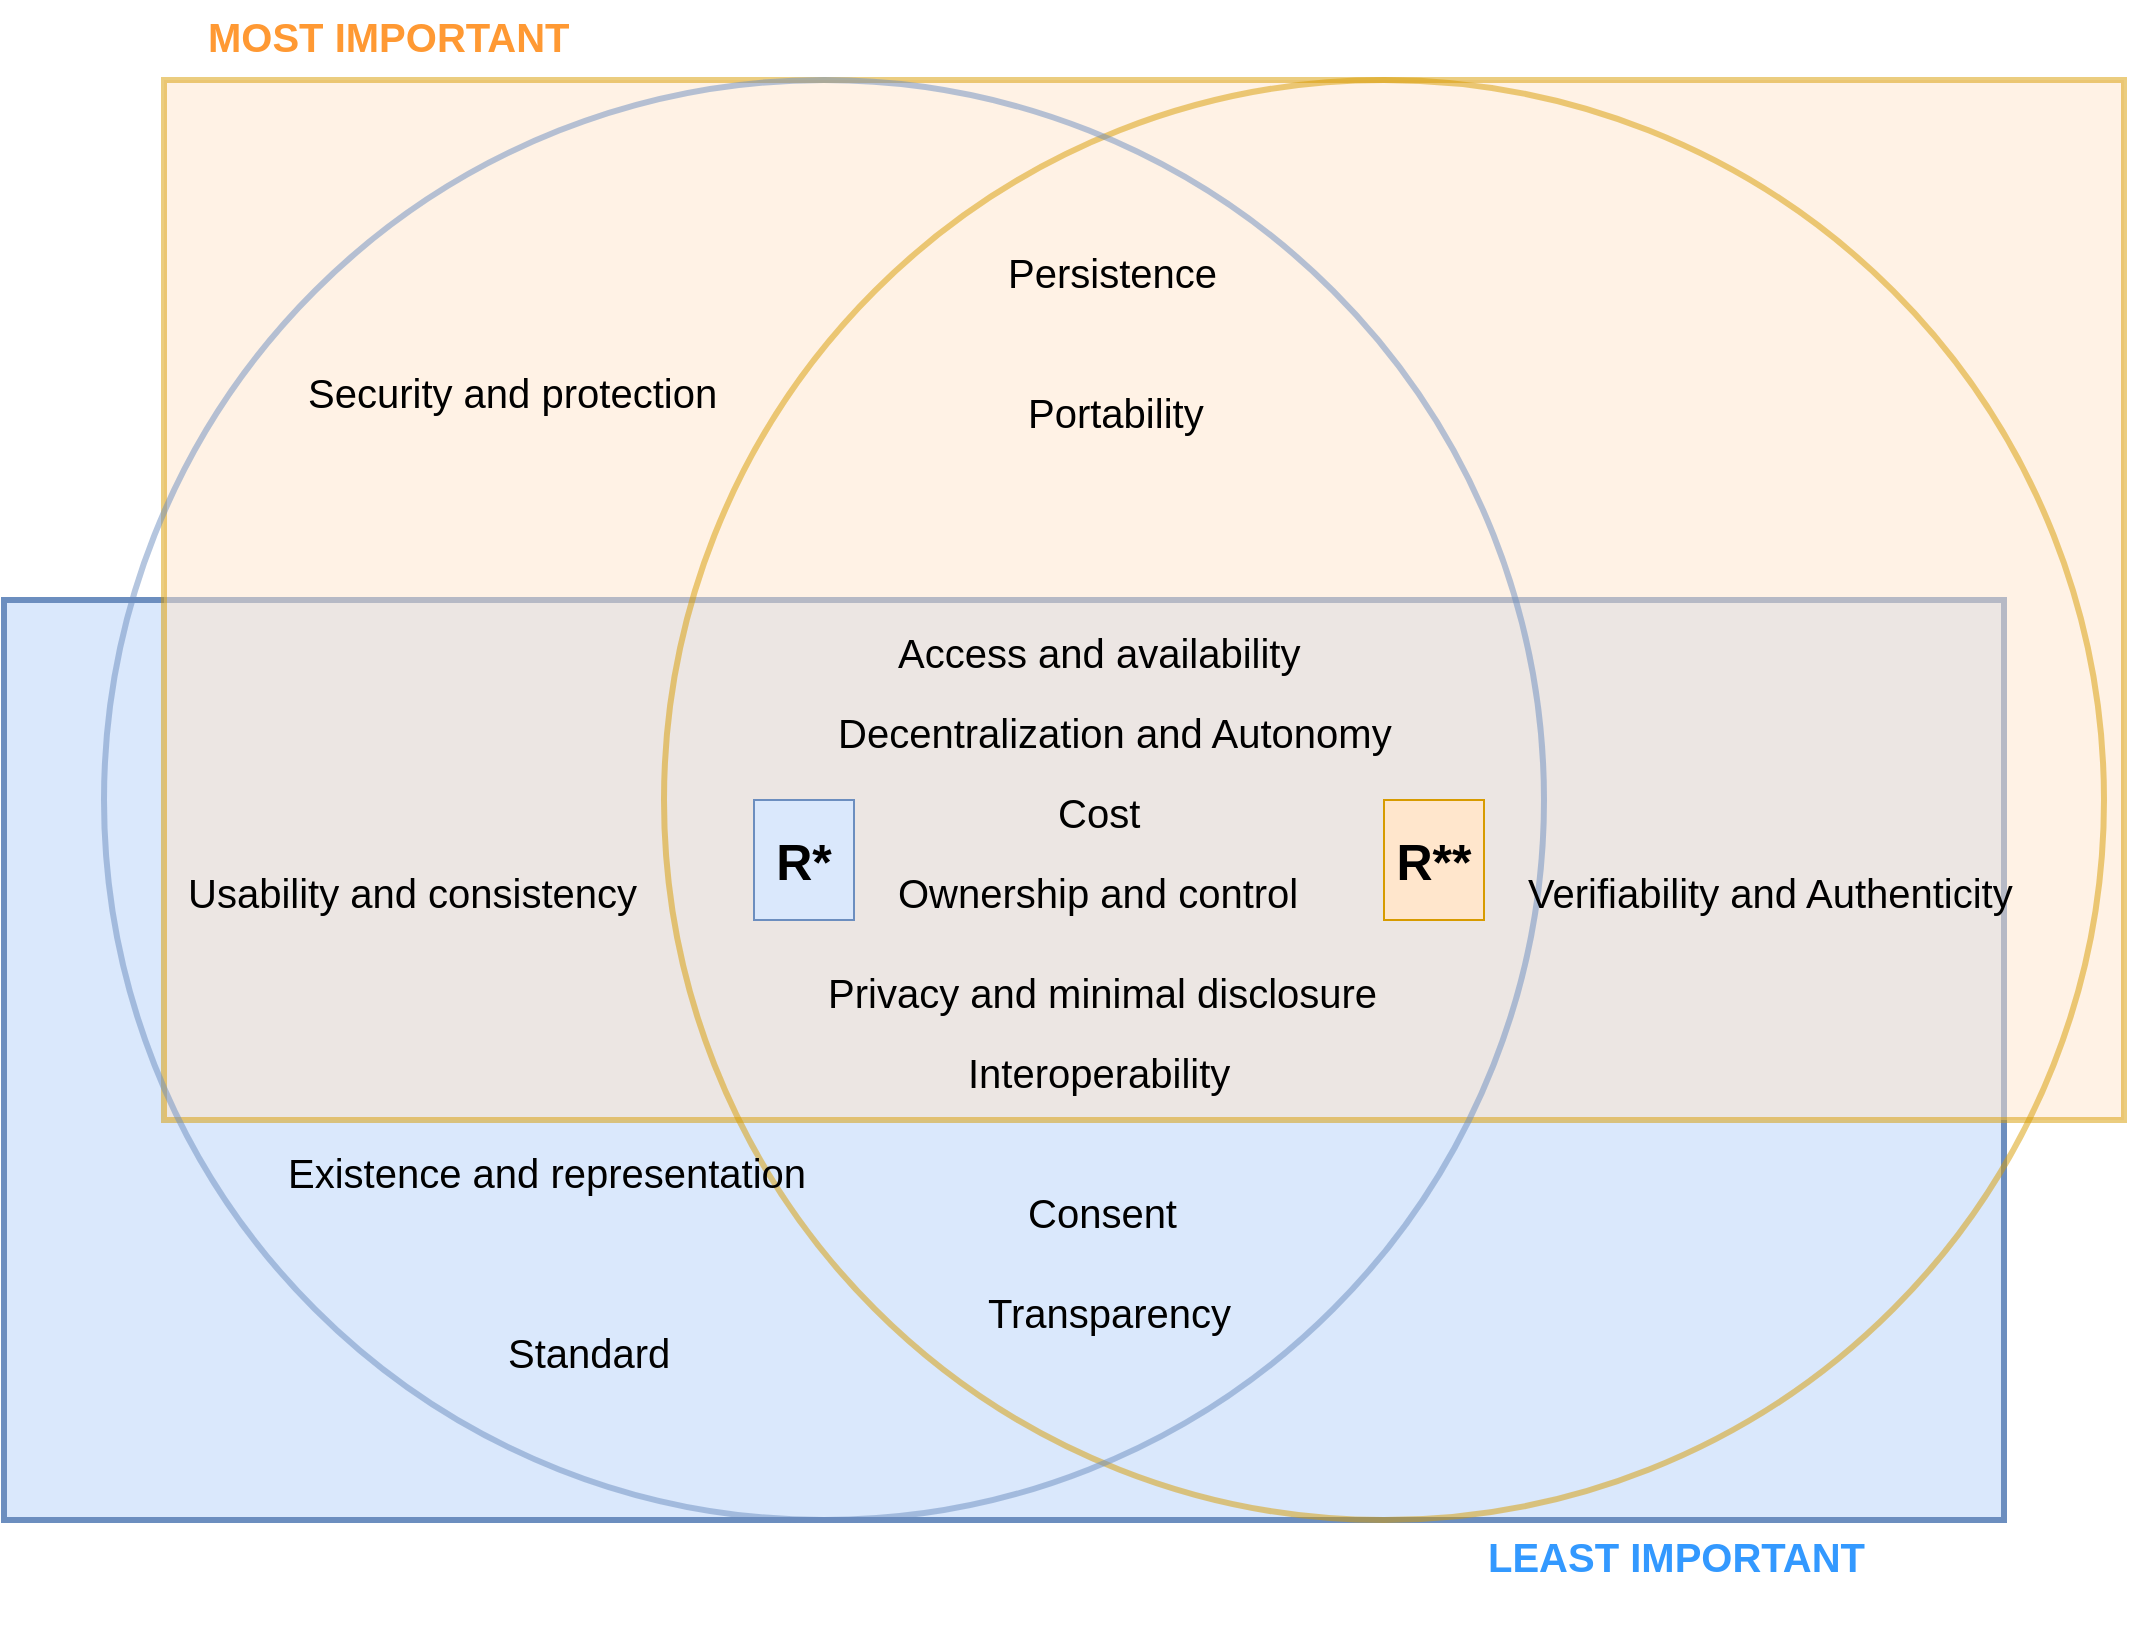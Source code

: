 <mxfile version="26.0.16">
  <diagram name="Page-1" id="dL-Z2z13uD8_r4Ht-EaJ">
    <mxGraphModel dx="1138" dy="1100" grid="1" gridSize="10" guides="1" tooltips="1" connect="1" arrows="1" fold="1" page="1" pageScale="1" pageWidth="850" pageHeight="1100" math="0" shadow="0">
      <root>
        <mxCell id="0" />
        <mxCell id="1" parent="0" />
        <mxCell id="weFOgzEomuFqTalq-CIN-23" value="" style="rounded=1;whiteSpace=wrap;html=1;arcSize=0;fillColor=#dae8fc;strokeColor=#6c8ebf;strokeWidth=3;" parent="1" vertex="1">
          <mxGeometry x="1300" y="300" width="1000" height="460" as="geometry" />
        </mxCell>
        <mxCell id="weFOgzEomuFqTalq-CIN-17" value="" style="rounded=1;whiteSpace=wrap;html=1;arcSize=0;fillColor=#ffe6cc;strokeColor=#d79b00;opacity=50;strokeWidth=3;" parent="1" vertex="1">
          <mxGeometry x="1380" y="40" width="980" height="520" as="geometry" />
        </mxCell>
        <mxCell id="p5wpbvVo-7ASiSJvdWDM-4" value="" style="ellipse;whiteSpace=wrap;html=1;aspect=fixed;opacity=50;strokeWidth=3;fillColor=none;strokeColor=#d79b00;" parent="1" vertex="1">
          <mxGeometry x="1630" y="40" width="720" height="720" as="geometry" />
        </mxCell>
        <mxCell id="weFOgzEomuFqTalq-CIN-3" value="&lt;div style=&quot;line-height: 200%;&quot; align=&quot;right&quot;&gt;&lt;font style=&quot;font-size: 20px; line-height: 200%;&quot;&gt;Ownership and control&lt;/font&gt;&lt;/div&gt;" style="text;whiteSpace=wrap;html=1;" parent="1" vertex="1">
          <mxGeometry x="1745" y="420" width="230" height="60" as="geometry" />
        </mxCell>
        <mxCell id="weFOgzEomuFqTalq-CIN-4" value="&lt;div style=&quot;line-height: 200%;&quot; align=&quot;right&quot;&gt;&lt;font style=&quot;font-size: 20px; line-height: 200%;&quot;&gt;Access and availability&lt;/font&gt;&lt;/div&gt;" style="text;whiteSpace=wrap;html=1;" parent="1" vertex="1">
          <mxGeometry x="1745" y="300" width="230" height="60" as="geometry" />
        </mxCell>
        <mxCell id="p5wpbvVo-7ASiSJvdWDM-1" value="" style="ellipse;whiteSpace=wrap;html=1;aspect=fixed;opacity=50;strokeWidth=3;fillColor=none;strokeColor=#6c8ebf;" parent="1" vertex="1">
          <mxGeometry x="1350" y="40" width="720" height="720" as="geometry" />
        </mxCell>
        <mxCell id="weFOgzEomuFqTalq-CIN-5" value="&lt;div style=&quot;line-height: 200%;&quot; align=&quot;right&quot;&gt;&lt;font style=&quot;font-size: 20px; line-height: 200%;&quot;&gt;Transparency&lt;/font&gt;&lt;/div&gt;" style="text;whiteSpace=wrap;html=1;" parent="1" vertex="1">
          <mxGeometry x="1790" y="630" width="160" height="60" as="geometry" />
        </mxCell>
        <mxCell id="weFOgzEomuFqTalq-CIN-6" value="&lt;div style=&quot;line-height: 200%;&quot; align=&quot;right&quot;&gt;&lt;font style=&quot;font-size: 20px; line-height: 200%;&quot;&gt;Persistence&lt;/font&gt;&lt;/div&gt;" style="text;whiteSpace=wrap;html=1;" parent="1" vertex="1">
          <mxGeometry x="1800" y="110" width="140" height="60" as="geometry" />
        </mxCell>
        <mxCell id="weFOgzEomuFqTalq-CIN-7" value="&lt;div style=&quot;line-height: 200%;&quot; align=&quot;right&quot;&gt;&lt;font style=&quot;font-size: 20px; line-height: 200%;&quot;&gt;Portability&lt;/font&gt;&lt;/div&gt;" style="text;whiteSpace=wrap;html=1;" parent="1" vertex="1">
          <mxGeometry x="1810" y="180" width="120" height="60" as="geometry" />
        </mxCell>
        <mxCell id="weFOgzEomuFqTalq-CIN-8" value="&lt;div style=&quot;line-height: 200%;&quot; align=&quot;right&quot;&gt;&lt;font style=&quot;font-size: 20px; line-height: 200%;&quot;&gt;Interoperability&lt;/font&gt;&lt;/div&gt;" style="text;whiteSpace=wrap;html=1;" parent="1" vertex="1">
          <mxGeometry x="1780" y="510" width="160" height="60" as="geometry" />
        </mxCell>
        <mxCell id="weFOgzEomuFqTalq-CIN-9" value="&lt;div style=&quot;line-height: 200%;&quot; align=&quot;right&quot;&gt;&lt;font style=&quot;font-size: 20px; line-height: 200%;&quot;&gt;Consent&lt;/font&gt;&lt;/div&gt;" style="text;whiteSpace=wrap;html=1;" parent="1" vertex="1">
          <mxGeometry x="1810" y="580" width="110" height="60" as="geometry" />
        </mxCell>
        <mxCell id="weFOgzEomuFqTalq-CIN-10" value="&lt;div style=&quot;line-height: 200%;&quot; align=&quot;right&quot;&gt;&lt;font style=&quot;font-size: 20px; line-height: 200%;&quot;&gt;Security and protection&lt;/font&gt;&lt;/div&gt;" style="text;whiteSpace=wrap;html=1;" parent="1" vertex="1">
          <mxGeometry x="1450" y="170" width="240" height="60" as="geometry" />
        </mxCell>
        <mxCell id="weFOgzEomuFqTalq-CIN-11" value="&lt;div style=&quot;line-height: 200%;&quot; align=&quot;right&quot;&gt;&lt;font style=&quot;font-size: 20px; line-height: 200%;&quot;&gt;Privacy and minimal disclosure&lt;/font&gt;&lt;/div&gt;" style="text;whiteSpace=wrap;html=1;" parent="1" vertex="1">
          <mxGeometry x="1710" y="470" width="310" height="60" as="geometry" />
        </mxCell>
        <mxCell id="weFOgzEomuFqTalq-CIN-12" value="&lt;div style=&quot;line-height: 200%;&quot; align=&quot;right&quot;&gt;&lt;font style=&quot;font-size: 20px; line-height: 200%;&quot;&gt;Standard&lt;/font&gt;&lt;/div&gt;" style="text;whiteSpace=wrap;html=1;" parent="1" vertex="1">
          <mxGeometry x="1550" y="650" width="110" height="60" as="geometry" />
        </mxCell>
        <mxCell id="weFOgzEomuFqTalq-CIN-13" value="&lt;div style=&quot;line-height: 200%;&quot; align=&quot;right&quot;&gt;&lt;font style=&quot;font-size: 20px; line-height: 200%;&quot;&gt;Cost&lt;/font&gt;&lt;/div&gt;" style="text;whiteSpace=wrap;html=1;" parent="1" vertex="1">
          <mxGeometry x="1825" y="380" width="70" height="60" as="geometry" />
        </mxCell>
        <mxCell id="weFOgzEomuFqTalq-CIN-14" value="&lt;div style=&quot;line-height: 200%;&quot; align=&quot;right&quot;&gt;&lt;font style=&quot;font-size: 20px; line-height: 200%;&quot;&gt;Usability and consistency&lt;/font&gt;&lt;/div&gt;" style="text;whiteSpace=wrap;html=1;" parent="1" vertex="1">
          <mxGeometry x="1390" y="420" width="260" height="60" as="geometry" />
        </mxCell>
        <mxCell id="weFOgzEomuFqTalq-CIN-15" value="&lt;div style=&quot;line-height: 200%;&quot; align=&quot;right&quot;&gt;&lt;font style=&quot;font-size: 20px; line-height: 200%;&quot;&gt;Decentralization and Autonomy&lt;/font&gt;&lt;/div&gt;" style="text;whiteSpace=wrap;html=1;" parent="1" vertex="1">
          <mxGeometry x="1715" y="340" width="310" height="60" as="geometry" />
        </mxCell>
        <mxCell id="weFOgzEomuFqTalq-CIN-16" value="&lt;div style=&quot;line-height: 200%;&quot; align=&quot;right&quot;&gt;&lt;font style=&quot;font-size: 20px; line-height: 200%;&quot;&gt;Verifiability and Authenticity&lt;/font&gt;&lt;/div&gt;" style="text;whiteSpace=wrap;html=1;" parent="1" vertex="1">
          <mxGeometry x="2060" y="420" width="280" height="60" as="geometry" />
        </mxCell>
        <mxCell id="weFOgzEomuFqTalq-CIN-20" value="&lt;div style=&quot;line-height: 200%;&quot; align=&quot;right&quot;&gt;&lt;font style=&quot;font-size: 20px; line-height: 200%;&quot;&gt;Existence and representation&lt;/font&gt;&lt;/div&gt;" style="text;whiteSpace=wrap;html=1;" parent="1" vertex="1">
          <mxGeometry x="1440" y="560" width="290" height="60" as="geometry" />
        </mxCell>
        <mxCell id="weFOgzEomuFqTalq-CIN-26" value="&lt;div style=&quot;line-height: 200%;&quot; align=&quot;right&quot;&gt;&lt;span style=&quot;color: rgb(255, 153, 51);&quot;&gt;&lt;b&gt;&lt;font style=&quot;font-size: 20px;&quot;&gt;MOST IMPORTANT&lt;/font&gt;&lt;/b&gt;&lt;/span&gt;&lt;br&gt;&lt;/div&gt;" style="text;whiteSpace=wrap;html=1;" parent="1" vertex="1">
          <mxGeometry x="1400" width="240" height="60" as="geometry" />
        </mxCell>
        <mxCell id="weFOgzEomuFqTalq-CIN-27" value="&lt;div style=&quot;line-height: 200%;&quot; align=&quot;right&quot;&gt;&lt;b&gt;&lt;font style=&quot;font-size: 20px; color: rgb(51, 153, 255);&quot;&gt;LEAST IMPORTANT&lt;/font&gt;&lt;span style=&quot;color: rgba(0, 0, 0, 0);&quot;&gt;&lt;br&gt;&lt;/span&gt;&lt;/b&gt;&lt;/div&gt;" style="text;whiteSpace=wrap;html=1;" parent="1" vertex="1">
          <mxGeometry x="2040" y="760" width="240" height="60" as="geometry" />
        </mxCell>
        <mxCell id="p5wpbvVo-7ASiSJvdWDM-5" value="&lt;b&gt;&lt;font style=&quot;font-size: 25px;&quot;&gt;R*&lt;/font&gt;&lt;/b&gt;" style="rounded=0;whiteSpace=wrap;html=1;fillColor=#dae8fc;strokeColor=#6c8ebf;" parent="1" vertex="1">
          <mxGeometry x="1675" y="400" width="50" height="60" as="geometry" />
        </mxCell>
        <mxCell id="p5wpbvVo-7ASiSJvdWDM-6" value="&lt;font style=&quot;font-size: 25px;&quot;&gt;&lt;b&gt;R**&lt;/b&gt;&lt;/font&gt;" style="rounded=0;whiteSpace=wrap;html=1;fillColor=#ffe6cc;strokeColor=#d79b00;" parent="1" vertex="1">
          <mxGeometry x="1990" y="400" width="50" height="60" as="geometry" />
        </mxCell>
      </root>
    </mxGraphModel>
  </diagram>
</mxfile>
